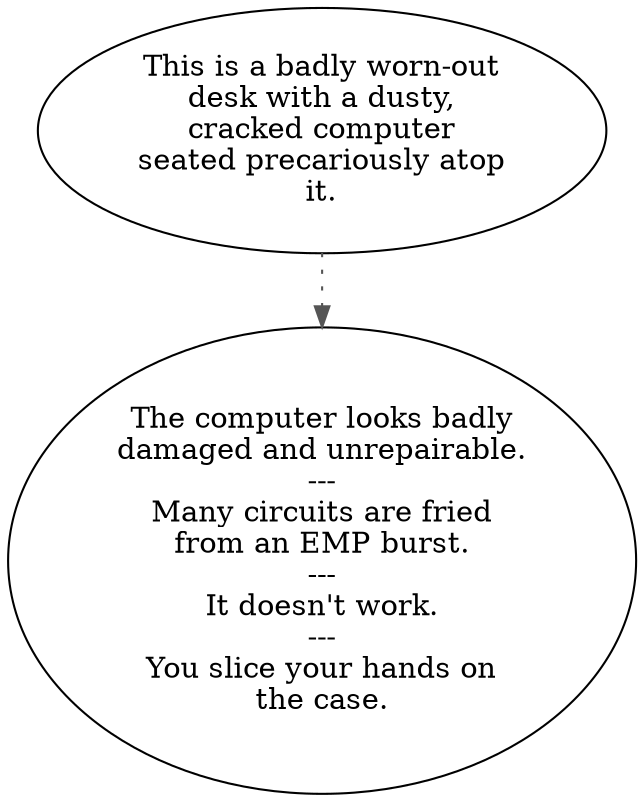 digraph COMPUTER {
  "start" [style=filled       fillcolor="#FFFFFF"       color="#000000"]
  "start" -> "computer00" [style=dotted color="#555555"]
  "start" [label="This is a badly worn-out\ndesk with a dusty,\ncracked computer\nseated precariously atop\nit."]
  "computer00" [style=filled       fillcolor="#FFFFFF"       color="#000000"]
  "computer00" [label="The computer looks badly\ndamaged and unrepairable.\n---\nMany circuits are fried\nfrom an EMP burst.\n---\nIt doesn't work.\n---\nYou slice your hands on\nthe case."]
}